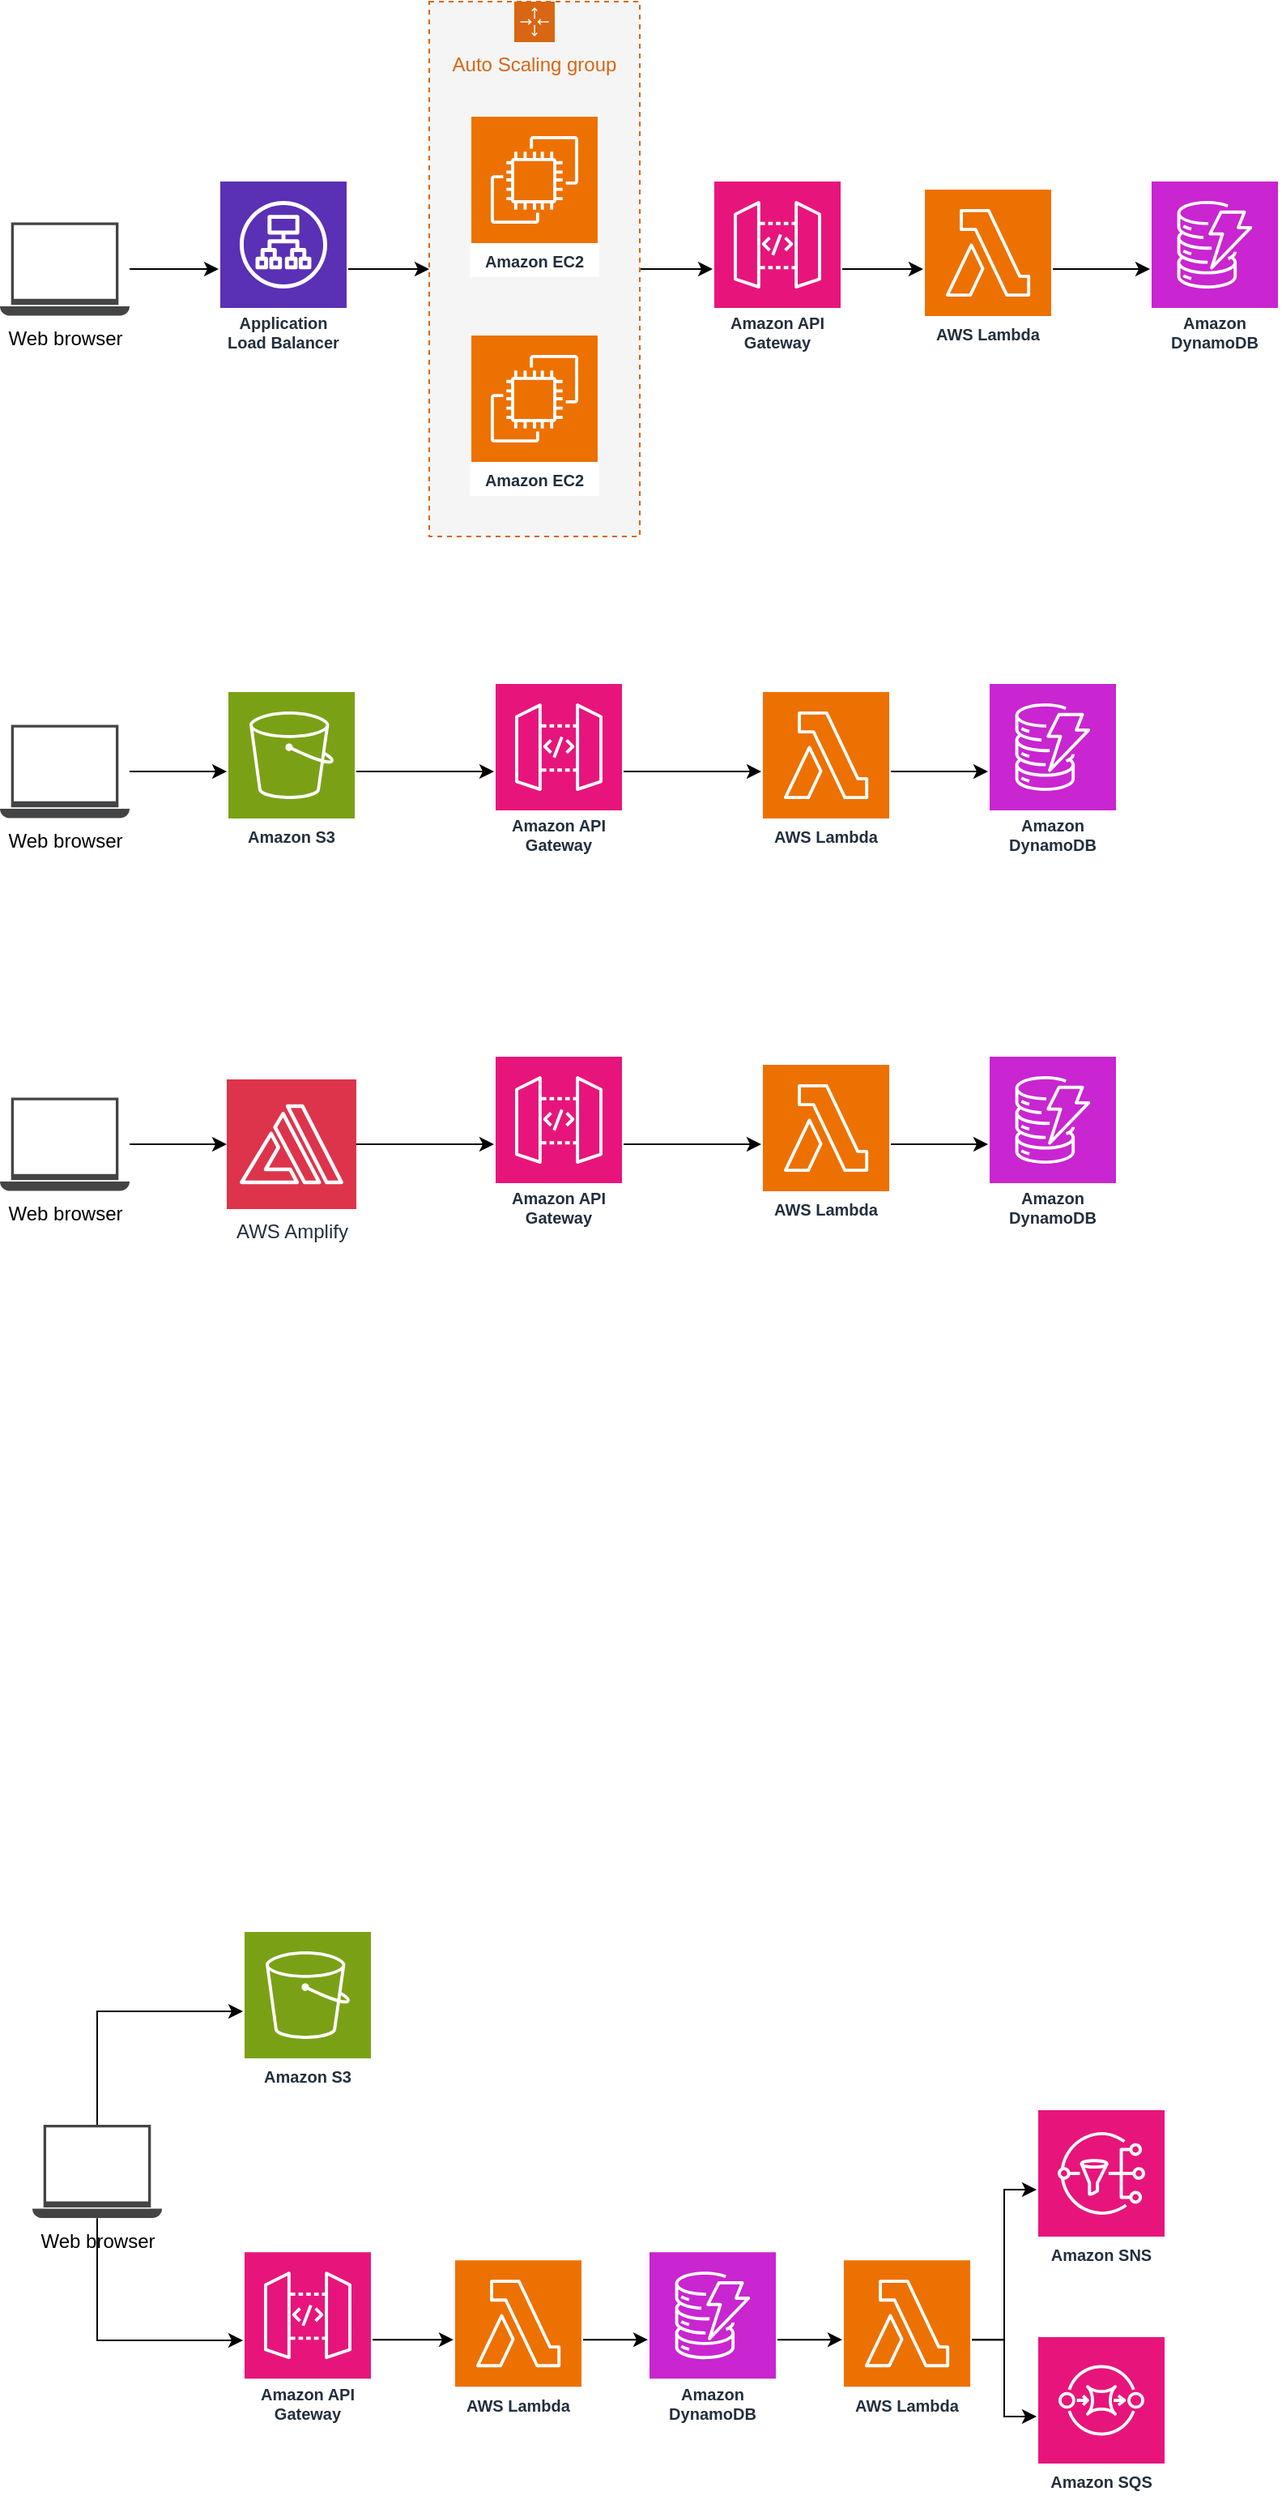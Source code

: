 <mxfile version="22.1.5" type="github">
  <diagram name="Page-1" id="oo4sw1ZovJsQ9x0L9Uaq">
    <mxGraphModel dx="1016" dy="1069" grid="1" gridSize="10" guides="1" tooltips="1" connect="1" arrows="1" fold="1" page="1" pageScale="1" pageWidth="850" pageHeight="1100" math="0" shadow="0">
      <root>
        <mxCell id="0" />
        <mxCell id="1" parent="0" />
        <mxCell id="sCwukaSVy6SD4ue5wl9c-65" style="edgeStyle=orthogonalEdgeStyle;rounded=0;orthogonalLoop=1;jettySize=auto;html=1;" parent="1" source="sCwukaSVy6SD4ue5wl9c-96" target="sCwukaSVy6SD4ue5wl9c-48" edge="1">
          <mxGeometry relative="1" as="geometry" />
        </mxCell>
        <mxCell id="sCwukaSVy6SD4ue5wl9c-66" style="edgeStyle=orthogonalEdgeStyle;rounded=0;orthogonalLoop=1;jettySize=auto;html=1;" parent="1" source="sCwukaSVy6SD4ue5wl9c-48" target="sCwukaSVy6SD4ue5wl9c-50" edge="1">
          <mxGeometry relative="1" as="geometry" />
        </mxCell>
        <mxCell id="sCwukaSVy6SD4ue5wl9c-48" value="Application Load Balancer" style="sketch=0;outlineConnect=0;fontColor=#232F3E;gradientColor=none;strokeColor=#ffffff;fillColor=#5A30B5;dashed=0;verticalLabelPosition=middle;verticalAlign=bottom;align=center;html=1;whiteSpace=wrap;fontSize=10;fontStyle=1;spacing=3;shape=mxgraph.aws4.productIcon;prIcon=mxgraph.aws4.application_load_balancer;editable=1;movable=1;resizable=1;rotatable=1;deletable=1;locked=0;connectable=1;metaEdit=0;" parent="1" vertex="1">
          <mxGeometry x="1015" y="150" width="80" height="110" as="geometry" />
        </mxCell>
        <mxCell id="sCwukaSVy6SD4ue5wl9c-67" style="edgeStyle=orthogonalEdgeStyle;rounded=0;orthogonalLoop=1;jettySize=auto;html=1;" parent="1" source="sCwukaSVy6SD4ue5wl9c-50" target="sCwukaSVy6SD4ue5wl9c-53" edge="1">
          <mxGeometry relative="1" as="geometry" />
        </mxCell>
        <mxCell id="sCwukaSVy6SD4ue5wl9c-50" value="Auto Scaling group" style="points=[[0,0],[0.25,0],[0.5,0],[0.75,0],[1,0],[1,0.25],[1,0.5],[1,0.75],[1,1],[0.75,1],[0.5,1],[0.25,1],[0,1],[0,0.75],[0,0.5],[0,0.25]];outlineConnect=0;gradientColor=none;html=1;whiteSpace=wrap;fontSize=12;fontStyle=0;container=1;pointerEvents=0;collapsible=0;recursiveResize=0;shape=mxgraph.aws4.groupCenter;grIcon=mxgraph.aws4.group_auto_scaling_group;grStroke=1;strokeColor=#D86613;fillColor=#F5F5F5;verticalAlign=top;align=center;fontColor=#D86613;dashed=1;spacingTop=25;" parent="1" vertex="1">
          <mxGeometry x="1145" y="40" width="130" height="330" as="geometry" />
        </mxCell>
        <mxCell id="sCwukaSVy6SD4ue5wl9c-47" value="Amazon EC2" style="sketch=0;outlineConnect=0;fontColor=#232F3E;gradientColor=none;strokeColor=#ffffff;fillColor=#ED7100;dashed=0;verticalLabelPosition=middle;verticalAlign=bottom;align=center;html=1;whiteSpace=wrap;fontSize=10;fontStyle=1;spacing=3;shape=mxgraph.aws4.productIcon;prIcon=mxgraph.aws4.ec2;aspect=fixed;noLabel=0;container=0;backgroundOutline=0;comic=0;" parent="sCwukaSVy6SD4ue5wl9c-50" vertex="1">
          <mxGeometry x="25" y="205" width="80" height="100" as="geometry">
            <mxRectangle x="25" y="265" width="100" height="30" as="alternateBounds" />
          </mxGeometry>
        </mxCell>
        <mxCell id="sCwukaSVy6SD4ue5wl9c-46" value="Amazon EC2" style="sketch=0;outlineConnect=0;fontColor=#232F3E;gradientColor=none;strokeColor=#ffffff;fillColor=#ED7100;dashed=0;verticalLabelPosition=middle;verticalAlign=bottom;align=center;html=1;whiteSpace=wrap;fontSize=10;fontStyle=1;spacing=3;shape=mxgraph.aws4.productIcon;prIcon=mxgraph.aws4.ec2;aspect=fixed;perimeterSpacing=0;" parent="sCwukaSVy6SD4ue5wl9c-50" vertex="1">
          <mxGeometry x="25" y="70" width="80" height="100" as="geometry" />
        </mxCell>
        <mxCell id="sCwukaSVy6SD4ue5wl9c-69" style="edgeStyle=orthogonalEdgeStyle;rounded=0;orthogonalLoop=1;jettySize=auto;html=1;" parent="1" source="sCwukaSVy6SD4ue5wl9c-52" target="sCwukaSVy6SD4ue5wl9c-55" edge="1">
          <mxGeometry relative="1" as="geometry" />
        </mxCell>
        <mxCell id="sCwukaSVy6SD4ue5wl9c-52" value="AWS Lambda" style="sketch=0;outlineConnect=0;fontColor=#232F3E;gradientColor=none;strokeColor=#ffffff;fillColor=#ED7100;dashed=0;verticalLabelPosition=middle;verticalAlign=bottom;align=center;html=1;whiteSpace=wrap;fontSize=10;fontStyle=1;spacing=3;shape=mxgraph.aws4.productIcon;prIcon=mxgraph.aws4.lambda;" parent="1" vertex="1">
          <mxGeometry x="1450" y="155" width="80" height="100" as="geometry" />
        </mxCell>
        <mxCell id="sCwukaSVy6SD4ue5wl9c-68" style="edgeStyle=orthogonalEdgeStyle;rounded=0;orthogonalLoop=1;jettySize=auto;html=1;" parent="1" source="sCwukaSVy6SD4ue5wl9c-53" target="sCwukaSVy6SD4ue5wl9c-52" edge="1">
          <mxGeometry relative="1" as="geometry" />
        </mxCell>
        <mxCell id="sCwukaSVy6SD4ue5wl9c-53" value="Amazon API Gateway" style="sketch=0;outlineConnect=0;fontColor=#232F3E;gradientColor=none;strokeColor=#ffffff;fillColor=#E7157B;dashed=0;verticalLabelPosition=middle;verticalAlign=bottom;align=center;html=1;whiteSpace=wrap;fontSize=10;fontStyle=1;spacing=3;shape=mxgraph.aws4.productIcon;prIcon=mxgraph.aws4.api_gateway;" parent="1" vertex="1">
          <mxGeometry x="1320" y="150" width="80" height="110" as="geometry" />
        </mxCell>
        <mxCell id="sCwukaSVy6SD4ue5wl9c-55" value="Amazon DynamoDB" style="sketch=0;outlineConnect=0;fontColor=#232F3E;gradientColor=none;strokeColor=#ffffff;fillColor=#C925D1;dashed=0;verticalLabelPosition=middle;verticalAlign=bottom;align=center;html=1;whiteSpace=wrap;fontSize=10;fontStyle=1;spacing=3;shape=mxgraph.aws4.productIcon;prIcon=mxgraph.aws4.dynamodb;" parent="1" vertex="1">
          <mxGeometry x="1590" y="150" width="80" height="110" as="geometry" />
        </mxCell>
        <mxCell id="sCwukaSVy6SD4ue5wl9c-70" style="edgeStyle=orthogonalEdgeStyle;rounded=0;orthogonalLoop=1;jettySize=auto;html=1;" parent="1" source="sCwukaSVy6SD4ue5wl9c-110" target="sCwukaSVy6SD4ue5wl9c-64" edge="1">
          <mxGeometry relative="1" as="geometry" />
        </mxCell>
        <mxCell id="sCwukaSVy6SD4ue5wl9c-73" style="edgeStyle=orthogonalEdgeStyle;rounded=0;orthogonalLoop=1;jettySize=auto;html=1;" parent="1" source="sCwukaSVy6SD4ue5wl9c-61" target="sCwukaSVy6SD4ue5wl9c-63" edge="1">
          <mxGeometry relative="1" as="geometry" />
        </mxCell>
        <mxCell id="sCwukaSVy6SD4ue5wl9c-61" value="AWS Lambda" style="sketch=0;outlineConnect=0;fontColor=#232F3E;gradientColor=none;strokeColor=#ffffff;fillColor=#ED7100;dashed=0;verticalLabelPosition=middle;verticalAlign=bottom;align=center;html=1;whiteSpace=wrap;fontSize=10;fontStyle=1;spacing=3;shape=mxgraph.aws4.productIcon;prIcon=mxgraph.aws4.lambda;" parent="1" vertex="1">
          <mxGeometry x="1350" y="465" width="80" height="100" as="geometry" />
        </mxCell>
        <mxCell id="sCwukaSVy6SD4ue5wl9c-72" style="edgeStyle=orthogonalEdgeStyle;rounded=0;orthogonalLoop=1;jettySize=auto;html=1;" parent="1" source="sCwukaSVy6SD4ue5wl9c-62" target="sCwukaSVy6SD4ue5wl9c-61" edge="1">
          <mxGeometry relative="1" as="geometry" />
        </mxCell>
        <mxCell id="sCwukaSVy6SD4ue5wl9c-62" value="Amazon API Gateway" style="sketch=0;outlineConnect=0;fontColor=#232F3E;gradientColor=none;strokeColor=#ffffff;fillColor=#E7157B;dashed=0;verticalLabelPosition=middle;verticalAlign=bottom;align=center;html=1;whiteSpace=wrap;fontSize=10;fontStyle=1;spacing=3;shape=mxgraph.aws4.productIcon;prIcon=mxgraph.aws4.api_gateway;" parent="1" vertex="1">
          <mxGeometry x="1185" y="460" width="80" height="110" as="geometry" />
        </mxCell>
        <mxCell id="sCwukaSVy6SD4ue5wl9c-63" value="Amazon DynamoDB" style="sketch=0;outlineConnect=0;fontColor=#232F3E;gradientColor=none;strokeColor=#ffffff;fillColor=#C925D1;dashed=0;verticalLabelPosition=middle;verticalAlign=bottom;align=center;html=1;whiteSpace=wrap;fontSize=10;fontStyle=1;spacing=3;shape=mxgraph.aws4.productIcon;prIcon=mxgraph.aws4.dynamodb;" parent="1" vertex="1">
          <mxGeometry x="1490" y="460" width="80" height="110" as="geometry" />
        </mxCell>
        <mxCell id="sCwukaSVy6SD4ue5wl9c-71" style="edgeStyle=orthogonalEdgeStyle;rounded=0;orthogonalLoop=1;jettySize=auto;html=1;" parent="1" source="sCwukaSVy6SD4ue5wl9c-64" target="sCwukaSVy6SD4ue5wl9c-62" edge="1">
          <mxGeometry relative="1" as="geometry" />
        </mxCell>
        <mxCell id="sCwukaSVy6SD4ue5wl9c-64" value="Amazon S3" style="sketch=0;outlineConnect=0;fontColor=#232F3E;gradientColor=none;strokeColor=#ffffff;fillColor=#7AA116;dashed=0;verticalLabelPosition=middle;verticalAlign=bottom;align=center;html=1;whiteSpace=wrap;fontSize=10;fontStyle=1;spacing=3;shape=mxgraph.aws4.productIcon;prIcon=mxgraph.aws4.s3;" parent="1" vertex="1">
          <mxGeometry x="1020" y="465" width="80" height="100" as="geometry" />
        </mxCell>
        <mxCell id="sCwukaSVy6SD4ue5wl9c-87" style="edgeStyle=orthogonalEdgeStyle;rounded=0;orthogonalLoop=1;jettySize=auto;html=1;" parent="1" source="sCwukaSVy6SD4ue5wl9c-111" target="sCwukaSVy6SD4ue5wl9c-84" edge="1">
          <mxGeometry relative="1" as="geometry" />
        </mxCell>
        <mxCell id="sCwukaSVy6SD4ue5wl9c-76" style="edgeStyle=orthogonalEdgeStyle;rounded=0;orthogonalLoop=1;jettySize=auto;html=1;" parent="1" source="sCwukaSVy6SD4ue5wl9c-77" target="sCwukaSVy6SD4ue5wl9c-80" edge="1">
          <mxGeometry relative="1" as="geometry" />
        </mxCell>
        <mxCell id="sCwukaSVy6SD4ue5wl9c-77" value="AWS Lambda" style="sketch=0;outlineConnect=0;fontColor=#232F3E;gradientColor=none;strokeColor=#ffffff;fillColor=#ED7100;dashed=0;verticalLabelPosition=middle;verticalAlign=bottom;align=center;html=1;whiteSpace=wrap;fontSize=10;fontStyle=1;spacing=3;shape=mxgraph.aws4.productIcon;prIcon=mxgraph.aws4.lambda;" parent="1" vertex="1">
          <mxGeometry x="1350" y="695" width="80" height="100" as="geometry" />
        </mxCell>
        <mxCell id="sCwukaSVy6SD4ue5wl9c-78" style="edgeStyle=orthogonalEdgeStyle;rounded=0;orthogonalLoop=1;jettySize=auto;html=1;" parent="1" source="sCwukaSVy6SD4ue5wl9c-79" target="sCwukaSVy6SD4ue5wl9c-77" edge="1">
          <mxGeometry relative="1" as="geometry" />
        </mxCell>
        <mxCell id="sCwukaSVy6SD4ue5wl9c-79" value="Amazon API Gateway" style="sketch=0;outlineConnect=0;fontColor=#232F3E;gradientColor=none;strokeColor=#ffffff;fillColor=#E7157B;dashed=0;verticalLabelPosition=middle;verticalAlign=bottom;align=center;html=1;whiteSpace=wrap;fontSize=10;fontStyle=1;spacing=3;shape=mxgraph.aws4.productIcon;prIcon=mxgraph.aws4.api_gateway;" parent="1" vertex="1">
          <mxGeometry x="1185" y="690" width="80" height="110" as="geometry" />
        </mxCell>
        <mxCell id="sCwukaSVy6SD4ue5wl9c-80" value="Amazon DynamoDB" style="sketch=0;outlineConnect=0;fontColor=#232F3E;gradientColor=none;strokeColor=#ffffff;fillColor=#C925D1;dashed=0;verticalLabelPosition=middle;verticalAlign=bottom;align=center;html=1;whiteSpace=wrap;fontSize=10;fontStyle=1;spacing=3;shape=mxgraph.aws4.productIcon;prIcon=mxgraph.aws4.dynamodb;" parent="1" vertex="1">
          <mxGeometry x="1490" y="690" width="80" height="110" as="geometry" />
        </mxCell>
        <mxCell id="sCwukaSVy6SD4ue5wl9c-88" style="edgeStyle=orthogonalEdgeStyle;rounded=0;orthogonalLoop=1;jettySize=auto;html=1;" parent="1" source="sCwukaSVy6SD4ue5wl9c-84" target="sCwukaSVy6SD4ue5wl9c-79" edge="1">
          <mxGeometry relative="1" as="geometry" />
        </mxCell>
        <mxCell id="sCwukaSVy6SD4ue5wl9c-84" value="AWS Amplify" style="sketch=0;points=[[0,0,0],[0.25,0,0],[0.5,0,0],[0.75,0,0],[1,0,0],[0,1,0],[0.25,1,0],[0.5,1,0],[0.75,1,0],[1,1,0],[0,0.25,0],[0,0.5,0],[0,0.75,0],[1,0.25,0],[1,0.5,0],[1,0.75,0]];outlineConnect=0;fontColor=#232F3E;fillColor=#DD344C;strokeColor=#ffffff;dashed=0;verticalLabelPosition=bottom;verticalAlign=top;align=center;html=1;fontSize=12;fontStyle=0;aspect=fixed;shape=mxgraph.aws4.resourceIcon;resIcon=mxgraph.aws4.amplify;backgroundOutline=0;movableLabel=0;" parent="1" vertex="1">
          <mxGeometry x="1020" y="705" width="80" height="80" as="geometry" />
        </mxCell>
        <mxCell id="sCwukaSVy6SD4ue5wl9c-96" value="Web browser" style="sketch=0;pointerEvents=1;shadow=0;dashed=0;html=1;strokeColor=none;fillColor=#434445;aspect=fixed;labelPosition=center;verticalLabelPosition=bottom;verticalAlign=top;align=center;outlineConnect=0;shape=mxgraph.vvd.laptop;" parent="1" vertex="1">
          <mxGeometry x="880" y="176.2" width="80" height="57.6" as="geometry" />
        </mxCell>
        <mxCell id="sCwukaSVy6SD4ue5wl9c-110" value="Web browser" style="sketch=0;pointerEvents=1;shadow=0;dashed=0;html=1;strokeColor=none;fillColor=#434445;aspect=fixed;labelPosition=center;verticalLabelPosition=bottom;verticalAlign=top;align=center;outlineConnect=0;shape=mxgraph.vvd.laptop;" parent="1" vertex="1">
          <mxGeometry x="880" y="486.2" width="80" height="57.6" as="geometry" />
        </mxCell>
        <mxCell id="sCwukaSVy6SD4ue5wl9c-111" value="Web browser" style="sketch=0;pointerEvents=1;shadow=0;dashed=0;html=1;strokeColor=none;fillColor=#434445;aspect=fixed;labelPosition=center;verticalLabelPosition=bottom;verticalAlign=top;align=center;outlineConnect=0;shape=mxgraph.vvd.laptop;" parent="1" vertex="1">
          <mxGeometry x="880" y="716.2" width="80" height="57.6" as="geometry" />
        </mxCell>
        <mxCell id="sCwukaSVy6SD4ue5wl9c-121" style="edgeStyle=orthogonalEdgeStyle;rounded=0;orthogonalLoop=1;jettySize=auto;html=1;" parent="1" source="sCwukaSVy6SD4ue5wl9c-137" target="sCwukaSVy6SD4ue5wl9c-128" edge="1">
          <mxGeometry relative="1" as="geometry">
            <Array as="points">
              <mxPoint x="940" y="1280" />
            </Array>
          </mxGeometry>
        </mxCell>
        <mxCell id="sCwukaSVy6SD4ue5wl9c-122" style="edgeStyle=orthogonalEdgeStyle;rounded=0;orthogonalLoop=1;jettySize=auto;html=1;" parent="1" source="sCwukaSVy6SD4ue5wl9c-123" target="sCwukaSVy6SD4ue5wl9c-126" edge="1">
          <mxGeometry relative="1" as="geometry" />
        </mxCell>
        <mxCell id="sCwukaSVy6SD4ue5wl9c-123" value="AWS Lambda" style="sketch=0;outlineConnect=0;fontColor=#232F3E;gradientColor=none;strokeColor=#ffffff;fillColor=#ED7100;dashed=0;verticalLabelPosition=middle;verticalAlign=bottom;align=center;html=1;whiteSpace=wrap;fontSize=10;fontStyle=1;spacing=3;shape=mxgraph.aws4.productIcon;prIcon=mxgraph.aws4.lambda;" parent="1" vertex="1">
          <mxGeometry x="1160" y="1432.6" width="80" height="100" as="geometry" />
        </mxCell>
        <mxCell id="sCwukaSVy6SD4ue5wl9c-124" style="edgeStyle=orthogonalEdgeStyle;rounded=0;orthogonalLoop=1;jettySize=auto;html=1;" parent="1" source="sCwukaSVy6SD4ue5wl9c-125" target="sCwukaSVy6SD4ue5wl9c-123" edge="1">
          <mxGeometry relative="1" as="geometry" />
        </mxCell>
        <mxCell id="sCwukaSVy6SD4ue5wl9c-125" value="Amazon API Gateway" style="sketch=0;outlineConnect=0;fontColor=#232F3E;gradientColor=none;strokeColor=#ffffff;fillColor=#E7157B;dashed=0;verticalLabelPosition=middle;verticalAlign=bottom;align=center;html=1;whiteSpace=wrap;fontSize=10;fontStyle=1;spacing=3;shape=mxgraph.aws4.productIcon;prIcon=mxgraph.aws4.api_gateway;" parent="1" vertex="1">
          <mxGeometry x="1030" y="1427.6" width="80" height="110" as="geometry" />
        </mxCell>
        <mxCell id="sCwukaSVy6SD4ue5wl9c-140" style="edgeStyle=orthogonalEdgeStyle;rounded=0;orthogonalLoop=1;jettySize=auto;html=1;" parent="1" source="sCwukaSVy6SD4ue5wl9c-126" target="sCwukaSVy6SD4ue5wl9c-139" edge="1">
          <mxGeometry relative="1" as="geometry" />
        </mxCell>
        <mxCell id="sCwukaSVy6SD4ue5wl9c-126" value="Amazon DynamoDB" style="sketch=0;outlineConnect=0;fontColor=#232F3E;gradientColor=none;strokeColor=#ffffff;fillColor=#C925D1;dashed=0;verticalLabelPosition=middle;verticalAlign=bottom;align=center;html=1;whiteSpace=wrap;fontSize=10;fontStyle=1;spacing=3;shape=mxgraph.aws4.productIcon;prIcon=mxgraph.aws4.dynamodb;" parent="1" vertex="1">
          <mxGeometry x="1280" y="1427.6" width="80" height="110" as="geometry" />
        </mxCell>
        <mxCell id="sCwukaSVy6SD4ue5wl9c-127" style="edgeStyle=orthogonalEdgeStyle;rounded=0;orthogonalLoop=1;jettySize=auto;html=1;" parent="1" source="sCwukaSVy6SD4ue5wl9c-137" target="sCwukaSVy6SD4ue5wl9c-125" edge="1">
          <mxGeometry relative="1" as="geometry">
            <Array as="points">
              <mxPoint x="940" y="1483" />
            </Array>
          </mxGeometry>
        </mxCell>
        <mxCell id="sCwukaSVy6SD4ue5wl9c-128" value="Amazon S3" style="sketch=0;outlineConnect=0;fontColor=#232F3E;gradientColor=none;strokeColor=#ffffff;fillColor=#7AA116;dashed=0;verticalLabelPosition=middle;verticalAlign=bottom;align=center;html=1;whiteSpace=wrap;fontSize=10;fontStyle=1;spacing=3;shape=mxgraph.aws4.productIcon;prIcon=mxgraph.aws4.s3;" parent="1" vertex="1">
          <mxGeometry x="1030" y="1230" width="80" height="100" as="geometry" />
        </mxCell>
        <mxCell id="sCwukaSVy6SD4ue5wl9c-137" value="Web browser" style="sketch=0;pointerEvents=1;shadow=0;dashed=0;html=1;strokeColor=none;fillColor=#434445;aspect=fixed;labelPosition=center;verticalLabelPosition=bottom;verticalAlign=top;align=center;outlineConnect=0;shape=mxgraph.vvd.laptop;" parent="1" vertex="1">
          <mxGeometry x="900" y="1350" width="80" height="57.6" as="geometry" />
        </mxCell>
        <mxCell id="sCwukaSVy6SD4ue5wl9c-143" value="" style="edgeStyle=orthogonalEdgeStyle;rounded=0;orthogonalLoop=1;jettySize=auto;html=1;" parent="1" source="sCwukaSVy6SD4ue5wl9c-139" target="sCwukaSVy6SD4ue5wl9c-142" edge="1">
          <mxGeometry relative="1" as="geometry" />
        </mxCell>
        <mxCell id="sCwukaSVy6SD4ue5wl9c-144" value="" style="edgeStyle=orthogonalEdgeStyle;rounded=0;orthogonalLoop=1;jettySize=auto;html=1;" parent="1" source="sCwukaSVy6SD4ue5wl9c-139" target="sCwukaSVy6SD4ue5wl9c-141" edge="1">
          <mxGeometry relative="1" as="geometry" />
        </mxCell>
        <mxCell id="sCwukaSVy6SD4ue5wl9c-139" value="AWS Lambda" style="sketch=0;outlineConnect=0;fontColor=#232F3E;gradientColor=none;strokeColor=#ffffff;fillColor=#ED7100;dashed=0;verticalLabelPosition=middle;verticalAlign=bottom;align=center;html=1;whiteSpace=wrap;fontSize=10;fontStyle=1;spacing=3;shape=mxgraph.aws4.productIcon;prIcon=mxgraph.aws4.lambda;" parent="1" vertex="1">
          <mxGeometry x="1400" y="1432.6" width="80" height="100" as="geometry" />
        </mxCell>
        <mxCell id="sCwukaSVy6SD4ue5wl9c-141" value="Amazon SNS" style="sketch=0;outlineConnect=0;fontColor=#232F3E;gradientColor=none;strokeColor=#ffffff;fillColor=#E7157B;dashed=0;verticalLabelPosition=middle;verticalAlign=bottom;align=center;html=1;whiteSpace=wrap;fontSize=10;fontStyle=1;spacing=3;shape=mxgraph.aws4.productIcon;prIcon=mxgraph.aws4.sns;" parent="1" vertex="1">
          <mxGeometry x="1520" y="1340" width="80" height="100" as="geometry" />
        </mxCell>
        <mxCell id="sCwukaSVy6SD4ue5wl9c-142" value="Amazon SQS" style="sketch=0;outlineConnect=0;fontColor=#232F3E;gradientColor=none;strokeColor=#ffffff;fillColor=#E7157B;dashed=0;verticalLabelPosition=middle;verticalAlign=bottom;align=center;html=1;whiteSpace=wrap;fontSize=10;fontStyle=1;spacing=3;shape=mxgraph.aws4.productIcon;prIcon=mxgraph.aws4.sqs;" parent="1" vertex="1">
          <mxGeometry x="1520" y="1480" width="80" height="100" as="geometry" />
        </mxCell>
      </root>
    </mxGraphModel>
  </diagram>
</mxfile>
